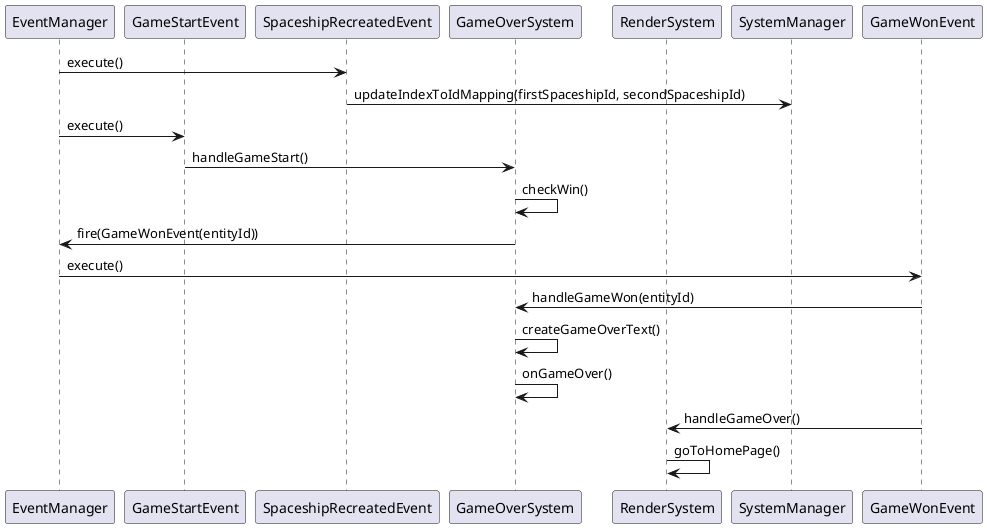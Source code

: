 @startuml
participant EventManager
participant GameStartEvent
participant SpaceshipRecreatedEvent
participant GameOverSystem
participant RenderSystem
participant SystemManager

EventManager -> SpaceshipRecreatedEvent : execute()
SpaceshipRecreatedEvent -> SystemManager : updateIndexToIdMapping(firstSpaceshipId, secondSpaceshipId)
EventManager -> GameStartEvent : execute()
GameStartEvent -> GameOverSystem : handleGameStart()
GameOverSystem -> GameOverSystem : checkWin()
GameOverSystem -> EventManager : fire(GameWonEvent(entityId))
EventManager -> GameWonEvent : execute()
GameWonEvent -> GameOverSystem : handleGameWon(entityId)
GameOverSystem -> GameOverSystem : createGameOverText()
GameOverSystem -> GameOverSystem : onGameOver()
GameWonEvent -> RenderSystem : handleGameOver()
RenderSystem -> RenderSystem : goToHomePage()
@enduml
